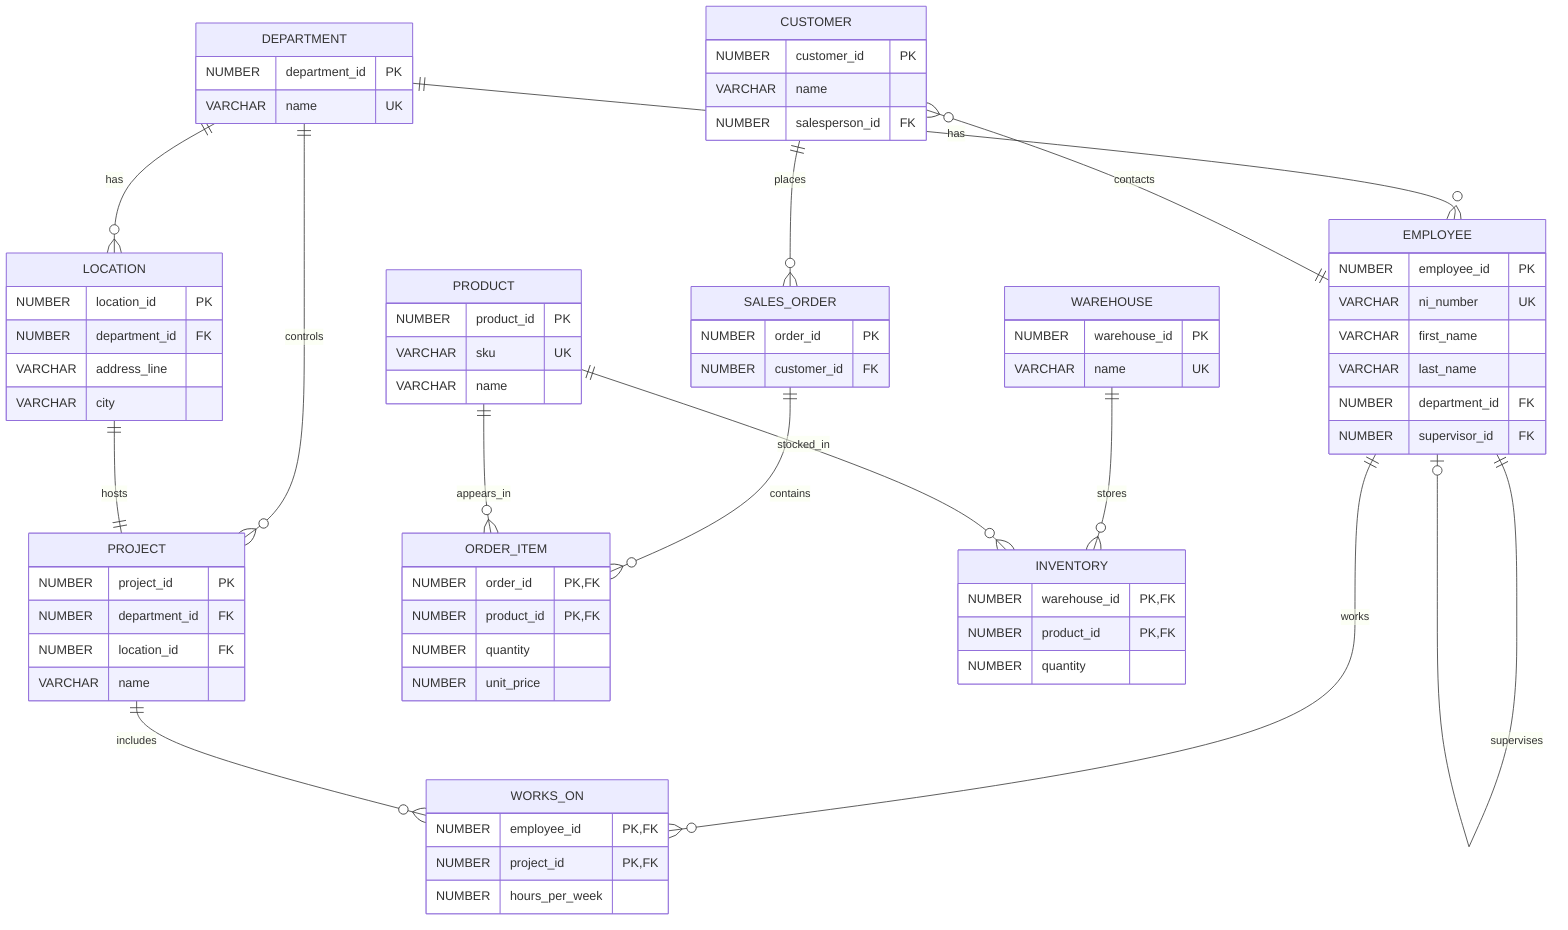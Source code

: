 erDiagram
  DEPARTMENT {
    NUMBER department_id PK
    VARCHAR name UK
  }
  LOCATION {
    NUMBER location_id PK
    NUMBER department_id FK
    VARCHAR address_line
    VARCHAR city
  }
  PROJECT {
    NUMBER project_id PK
    NUMBER department_id FK
    NUMBER location_id FK
    VARCHAR name
  }
  EMPLOYEE {
    NUMBER employee_id PK
    VARCHAR ni_number UK
    VARCHAR first_name
    VARCHAR last_name
    NUMBER department_id FK
    NUMBER supervisor_id FK
  }
  WORKS_ON {
    NUMBER employee_id PK, FK
    NUMBER project_id PK, FK
    NUMBER hours_per_week
  }
  CUSTOMER {
    NUMBER customer_id PK
    VARCHAR name
    NUMBER salesperson_id FK
  }
  SALES_ORDER {
    NUMBER order_id PK
    NUMBER customer_id FK
  }
  ORDER_ITEM {
    NUMBER order_id PK, FK
    NUMBER product_id PK, FK
    NUMBER quantity
    NUMBER unit_price
  }
  PRODUCT {
    NUMBER product_id PK
    VARCHAR sku UK
    VARCHAR name
  }
  WAREHOUSE {
    NUMBER warehouse_id PK
    VARCHAR name UK
  }
  INVENTORY {
    NUMBER warehouse_id PK, FK
    NUMBER product_id PK, FK
    NUMBER quantity
  }

  DEPARTMENT ||--o{ LOCATION : has
  DEPARTMENT ||--o{ PROJECT : controls
  LOCATION ||--|| PROJECT : hosts
  DEPARTMENT ||--o{ EMPLOYEE : has
  EMPLOYEE ||--o{ WORKS_ON : works
  PROJECT ||--o{ WORKS_ON : includes
  EMPLOYEE ||--o| EMPLOYEE : supervises
  CUSTOMER }o--|| EMPLOYEE : contacts
  CUSTOMER ||--o{ SALES_ORDER : places
  SALES_ORDER ||--o{ ORDER_ITEM : contains
  PRODUCT ||--o{ ORDER_ITEM : appears_in
  WAREHOUSE ||--o{ INVENTORY : stores
  PRODUCT ||--o{ INVENTORY : stocked_in